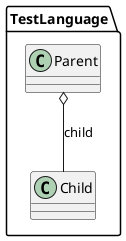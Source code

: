 @startuml

package TestLanguage {

class Child {
}

class Parent {
}
Parent o-- Child : child
}
@enduml

